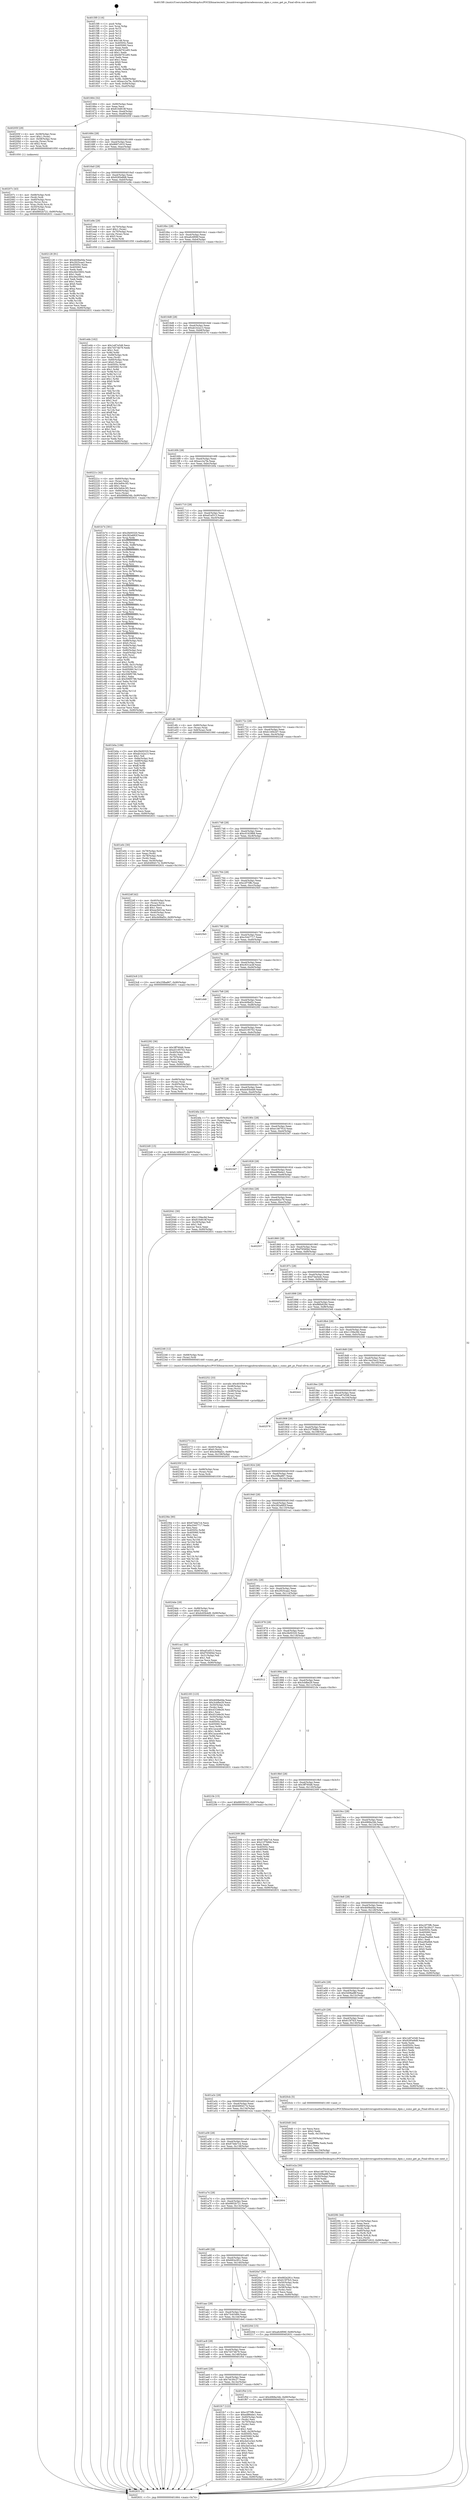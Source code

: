 digraph "0x4015f0" {
  label = "0x4015f0 (/mnt/c/Users/mathe/Desktop/tcc/POCII/binaries/extr_linuxdriversgpudrmradeonsumo_dpm.c_sumo_get_ps_Final-ollvm.out::main(0))"
  labelloc = "t"
  node[shape=record]

  Entry [label="",width=0.3,height=0.3,shape=circle,fillcolor=black,style=filled]
  "0x401664" [label="{
     0x401664 [32]\l
     | [instrs]\l
     &nbsp;&nbsp;0x401664 \<+6\>: mov -0x90(%rbp),%eax\l
     &nbsp;&nbsp;0x40166a \<+2\>: mov %eax,%ecx\l
     &nbsp;&nbsp;0x40166c \<+6\>: sub $0x810d818f,%ecx\l
     &nbsp;&nbsp;0x401672 \<+6\>: mov %eax,-0xa4(%rbp)\l
     &nbsp;&nbsp;0x401678 \<+6\>: mov %ecx,-0xa8(%rbp)\l
     &nbsp;&nbsp;0x40167e \<+6\>: je 000000000040205f \<main+0xa6f\>\l
  }"]
  "0x40205f" [label="{
     0x40205f [29]\l
     | [instrs]\l
     &nbsp;&nbsp;0x40205f \<+4\>: mov -0x58(%rbp),%rax\l
     &nbsp;&nbsp;0x402063 \<+6\>: movl $0x1,(%rax)\l
     &nbsp;&nbsp;0x402069 \<+4\>: mov -0x58(%rbp),%rax\l
     &nbsp;&nbsp;0x40206d \<+3\>: movslq (%rax),%rax\l
     &nbsp;&nbsp;0x402070 \<+4\>: shl $0x2,%rax\l
     &nbsp;&nbsp;0x402074 \<+3\>: mov %rax,%rdi\l
     &nbsp;&nbsp;0x402077 \<+5\>: call 0000000000401050 \<malloc@plt\>\l
     | [calls]\l
     &nbsp;&nbsp;0x401050 \{1\} (unknown)\l
  }"]
  "0x401684" [label="{
     0x401684 [28]\l
     | [instrs]\l
     &nbsp;&nbsp;0x401684 \<+5\>: jmp 0000000000401689 \<main+0x99\>\l
     &nbsp;&nbsp;0x401689 \<+6\>: mov -0xa4(%rbp),%eax\l
     &nbsp;&nbsp;0x40168f \<+5\>: sub $0x8667c910,%eax\l
     &nbsp;&nbsp;0x401694 \<+6\>: mov %eax,-0xac(%rbp)\l
     &nbsp;&nbsp;0x40169a \<+6\>: je 0000000000402128 \<main+0xb38\>\l
  }"]
  Exit [label="",width=0.3,height=0.3,shape=circle,fillcolor=black,style=filled,peripheries=2]
  "0x402128" [label="{
     0x402128 [91]\l
     | [instrs]\l
     &nbsp;&nbsp;0x402128 \<+5\>: mov $0x4b08a0da,%eax\l
     &nbsp;&nbsp;0x40212d \<+5\>: mov $0x2925caa2,%ecx\l
     &nbsp;&nbsp;0x402132 \<+7\>: mov 0x40505c,%edx\l
     &nbsp;&nbsp;0x402139 \<+7\>: mov 0x405060,%esi\l
     &nbsp;&nbsp;0x402140 \<+2\>: mov %edx,%edi\l
     &nbsp;&nbsp;0x402142 \<+6\>: add $0xc6e25602,%edi\l
     &nbsp;&nbsp;0x402148 \<+3\>: sub $0x1,%edi\l
     &nbsp;&nbsp;0x40214b \<+6\>: sub $0xc6e25602,%edi\l
     &nbsp;&nbsp;0x402151 \<+3\>: imul %edi,%edx\l
     &nbsp;&nbsp;0x402154 \<+3\>: and $0x1,%edx\l
     &nbsp;&nbsp;0x402157 \<+3\>: cmp $0x0,%edx\l
     &nbsp;&nbsp;0x40215a \<+4\>: sete %r8b\l
     &nbsp;&nbsp;0x40215e \<+3\>: cmp $0xa,%esi\l
     &nbsp;&nbsp;0x402161 \<+4\>: setl %r9b\l
     &nbsp;&nbsp;0x402165 \<+3\>: mov %r8b,%r10b\l
     &nbsp;&nbsp;0x402168 \<+3\>: and %r9b,%r10b\l
     &nbsp;&nbsp;0x40216b \<+3\>: xor %r9b,%r8b\l
     &nbsp;&nbsp;0x40216e \<+3\>: or %r8b,%r10b\l
     &nbsp;&nbsp;0x402171 \<+4\>: test $0x1,%r10b\l
     &nbsp;&nbsp;0x402175 \<+3\>: cmovne %ecx,%eax\l
     &nbsp;&nbsp;0x402178 \<+6\>: mov %eax,-0x90(%rbp)\l
     &nbsp;&nbsp;0x40217e \<+5\>: jmp 0000000000402631 \<main+0x1041\>\l
  }"]
  "0x4016a0" [label="{
     0x4016a0 [28]\l
     | [instrs]\l
     &nbsp;&nbsp;0x4016a0 \<+5\>: jmp 00000000004016a5 \<main+0xb5\>\l
     &nbsp;&nbsp;0x4016a5 \<+6\>: mov -0xa4(%rbp),%eax\l
     &nbsp;&nbsp;0x4016ab \<+5\>: sub $0x9285e8d8,%eax\l
     &nbsp;&nbsp;0x4016b0 \<+6\>: mov %eax,-0xb0(%rbp)\l
     &nbsp;&nbsp;0x4016b6 \<+6\>: je 0000000000401e9e \<main+0x8ae\>\l
  }"]
  "0x40236e" [label="{
     0x40236e [90]\l
     | [instrs]\l
     &nbsp;&nbsp;0x40236e \<+5\>: mov $0x67dde7c4,%ecx\l
     &nbsp;&nbsp;0x402373 \<+5\>: mov $0xc5447717,%edx\l
     &nbsp;&nbsp;0x402378 \<+2\>: xor %esi,%esi\l
     &nbsp;&nbsp;0x40237a \<+8\>: mov 0x40505c,%r8d\l
     &nbsp;&nbsp;0x402382 \<+8\>: mov 0x405060,%r9d\l
     &nbsp;&nbsp;0x40238a \<+3\>: sub $0x1,%esi\l
     &nbsp;&nbsp;0x40238d \<+3\>: mov %r8d,%r10d\l
     &nbsp;&nbsp;0x402390 \<+3\>: add %esi,%r10d\l
     &nbsp;&nbsp;0x402393 \<+4\>: imul %r10d,%r8d\l
     &nbsp;&nbsp;0x402397 \<+4\>: and $0x1,%r8d\l
     &nbsp;&nbsp;0x40239b \<+4\>: cmp $0x0,%r8d\l
     &nbsp;&nbsp;0x40239f \<+4\>: sete %r11b\l
     &nbsp;&nbsp;0x4023a3 \<+4\>: cmp $0xa,%r9d\l
     &nbsp;&nbsp;0x4023a7 \<+3\>: setl %bl\l
     &nbsp;&nbsp;0x4023aa \<+3\>: mov %r11b,%r14b\l
     &nbsp;&nbsp;0x4023ad \<+3\>: and %bl,%r14b\l
     &nbsp;&nbsp;0x4023b0 \<+3\>: xor %bl,%r11b\l
     &nbsp;&nbsp;0x4023b3 \<+3\>: or %r11b,%r14b\l
     &nbsp;&nbsp;0x4023b6 \<+4\>: test $0x1,%r14b\l
     &nbsp;&nbsp;0x4023ba \<+3\>: cmovne %edx,%ecx\l
     &nbsp;&nbsp;0x4023bd \<+6\>: mov %ecx,-0x90(%rbp)\l
     &nbsp;&nbsp;0x4023c3 \<+5\>: jmp 0000000000402631 \<main+0x1041\>\l
  }"]
  "0x401e9e" [label="{
     0x401e9e [29]\l
     | [instrs]\l
     &nbsp;&nbsp;0x401e9e \<+4\>: mov -0x70(%rbp),%rax\l
     &nbsp;&nbsp;0x401ea2 \<+6\>: movl $0x1,(%rax)\l
     &nbsp;&nbsp;0x401ea8 \<+4\>: mov -0x70(%rbp),%rax\l
     &nbsp;&nbsp;0x401eac \<+3\>: movslq (%rax),%rax\l
     &nbsp;&nbsp;0x401eaf \<+4\>: shl $0x3,%rax\l
     &nbsp;&nbsp;0x401eb3 \<+3\>: mov %rax,%rdi\l
     &nbsp;&nbsp;0x401eb6 \<+5\>: call 0000000000401050 \<malloc@plt\>\l
     | [calls]\l
     &nbsp;&nbsp;0x401050 \{1\} (unknown)\l
  }"]
  "0x4016bc" [label="{
     0x4016bc [28]\l
     | [instrs]\l
     &nbsp;&nbsp;0x4016bc \<+5\>: jmp 00000000004016c1 \<main+0xd1\>\l
     &nbsp;&nbsp;0x4016c1 \<+6\>: mov -0xa4(%rbp),%eax\l
     &nbsp;&nbsp;0x4016c7 \<+5\>: sub $0xa6c6f06f,%eax\l
     &nbsp;&nbsp;0x4016cc \<+6\>: mov %eax,-0xb4(%rbp)\l
     &nbsp;&nbsp;0x4016d2 \<+6\>: je 000000000040221c \<main+0xc2c\>\l
  }"]
  "0x4022d0" [label="{
     0x4022d0 [15]\l
     | [instrs]\l
     &nbsp;&nbsp;0x4022d0 \<+10\>: movl $0xb140b2d7,-0x90(%rbp)\l
     &nbsp;&nbsp;0x4022da \<+5\>: jmp 0000000000402631 \<main+0x1041\>\l
  }"]
  "0x40221c" [label="{
     0x40221c [42]\l
     | [instrs]\l
     &nbsp;&nbsp;0x40221c \<+4\>: mov -0x60(%rbp),%rax\l
     &nbsp;&nbsp;0x402220 \<+2\>: mov (%rax),%ecx\l
     &nbsp;&nbsp;0x402222 \<+6\>: sub $0x3e64c3f2,%ecx\l
     &nbsp;&nbsp;0x402228 \<+3\>: add $0x1,%ecx\l
     &nbsp;&nbsp;0x40222b \<+6\>: add $0x3e64c3f2,%ecx\l
     &nbsp;&nbsp;0x402231 \<+4\>: mov -0x60(%rbp),%rax\l
     &nbsp;&nbsp;0x402235 \<+2\>: mov %ecx,(%rax)\l
     &nbsp;&nbsp;0x402237 \<+10\>: movl $0x4968a34b,-0x90(%rbp)\l
     &nbsp;&nbsp;0x402241 \<+5\>: jmp 0000000000402631 \<main+0x1041\>\l
  }"]
  "0x4016d8" [label="{
     0x4016d8 [28]\l
     | [instrs]\l
     &nbsp;&nbsp;0x4016d8 \<+5\>: jmp 00000000004016dd \<main+0xed\>\l
     &nbsp;&nbsp;0x4016dd \<+6\>: mov -0xa4(%rbp),%eax\l
     &nbsp;&nbsp;0x4016e3 \<+5\>: sub $0xab1b2a13,%eax\l
     &nbsp;&nbsp;0x4016e8 \<+6\>: mov %eax,-0xb8(%rbp)\l
     &nbsp;&nbsp;0x4016ee \<+6\>: je 0000000000401b74 \<main+0x584\>\l
  }"]
  "0x402273" [label="{
     0x402273 [31]\l
     | [instrs]\l
     &nbsp;&nbsp;0x402273 \<+4\>: mov -0x40(%rbp),%rcx\l
     &nbsp;&nbsp;0x402277 \<+6\>: movl $0x0,(%rcx)\l
     &nbsp;&nbsp;0x40227d \<+10\>: movl $0xcb08af2c,-0x90(%rbp)\l
     &nbsp;&nbsp;0x402287 \<+6\>: mov %eax,-0x158(%rbp)\l
     &nbsp;&nbsp;0x40228d \<+5\>: jmp 0000000000402631 \<main+0x1041\>\l
  }"]
  "0x401b74" [label="{
     0x401b74 [301]\l
     | [instrs]\l
     &nbsp;&nbsp;0x401b74 \<+5\>: mov $0x2fe00320,%eax\l
     &nbsp;&nbsp;0x401b79 \<+5\>: mov $0x282a682f,%ecx\l
     &nbsp;&nbsp;0x401b7e \<+3\>: mov %rsp,%rdx\l
     &nbsp;&nbsp;0x401b81 \<+4\>: add $0xfffffffffffffff0,%rdx\l
     &nbsp;&nbsp;0x401b85 \<+3\>: mov %rdx,%rsp\l
     &nbsp;&nbsp;0x401b88 \<+7\>: mov %rdx,-0x88(%rbp)\l
     &nbsp;&nbsp;0x401b8f \<+3\>: mov %rsp,%rdx\l
     &nbsp;&nbsp;0x401b92 \<+4\>: add $0xfffffffffffffff0,%rdx\l
     &nbsp;&nbsp;0x401b96 \<+3\>: mov %rdx,%rsp\l
     &nbsp;&nbsp;0x401b99 \<+3\>: mov %rsp,%rsi\l
     &nbsp;&nbsp;0x401b9c \<+4\>: add $0xfffffffffffffff0,%rsi\l
     &nbsp;&nbsp;0x401ba0 \<+3\>: mov %rsi,%rsp\l
     &nbsp;&nbsp;0x401ba3 \<+4\>: mov %rsi,-0x80(%rbp)\l
     &nbsp;&nbsp;0x401ba7 \<+3\>: mov %rsp,%rsi\l
     &nbsp;&nbsp;0x401baa \<+4\>: add $0xfffffffffffffff0,%rsi\l
     &nbsp;&nbsp;0x401bae \<+3\>: mov %rsi,%rsp\l
     &nbsp;&nbsp;0x401bb1 \<+4\>: mov %rsi,-0x78(%rbp)\l
     &nbsp;&nbsp;0x401bb5 \<+3\>: mov %rsp,%rsi\l
     &nbsp;&nbsp;0x401bb8 \<+4\>: add $0xfffffffffffffff0,%rsi\l
     &nbsp;&nbsp;0x401bbc \<+3\>: mov %rsi,%rsp\l
     &nbsp;&nbsp;0x401bbf \<+4\>: mov %rsi,-0x70(%rbp)\l
     &nbsp;&nbsp;0x401bc3 \<+3\>: mov %rsp,%rsi\l
     &nbsp;&nbsp;0x401bc6 \<+4\>: add $0xfffffffffffffff0,%rsi\l
     &nbsp;&nbsp;0x401bca \<+3\>: mov %rsi,%rsp\l
     &nbsp;&nbsp;0x401bcd \<+4\>: mov %rsi,-0x68(%rbp)\l
     &nbsp;&nbsp;0x401bd1 \<+3\>: mov %rsp,%rsi\l
     &nbsp;&nbsp;0x401bd4 \<+4\>: add $0xfffffffffffffff0,%rsi\l
     &nbsp;&nbsp;0x401bd8 \<+3\>: mov %rsi,%rsp\l
     &nbsp;&nbsp;0x401bdb \<+4\>: mov %rsi,-0x60(%rbp)\l
     &nbsp;&nbsp;0x401bdf \<+3\>: mov %rsp,%rsi\l
     &nbsp;&nbsp;0x401be2 \<+4\>: add $0xfffffffffffffff0,%rsi\l
     &nbsp;&nbsp;0x401be6 \<+3\>: mov %rsi,%rsp\l
     &nbsp;&nbsp;0x401be9 \<+4\>: mov %rsi,-0x58(%rbp)\l
     &nbsp;&nbsp;0x401bed \<+3\>: mov %rsp,%rsi\l
     &nbsp;&nbsp;0x401bf0 \<+4\>: add $0xfffffffffffffff0,%rsi\l
     &nbsp;&nbsp;0x401bf4 \<+3\>: mov %rsi,%rsp\l
     &nbsp;&nbsp;0x401bf7 \<+4\>: mov %rsi,-0x50(%rbp)\l
     &nbsp;&nbsp;0x401bfb \<+3\>: mov %rsp,%rsi\l
     &nbsp;&nbsp;0x401bfe \<+4\>: add $0xfffffffffffffff0,%rsi\l
     &nbsp;&nbsp;0x401c02 \<+3\>: mov %rsi,%rsp\l
     &nbsp;&nbsp;0x401c05 \<+4\>: mov %rsi,-0x48(%rbp)\l
     &nbsp;&nbsp;0x401c09 \<+3\>: mov %rsp,%rsi\l
     &nbsp;&nbsp;0x401c0c \<+4\>: add $0xfffffffffffffff0,%rsi\l
     &nbsp;&nbsp;0x401c10 \<+3\>: mov %rsi,%rsp\l
     &nbsp;&nbsp;0x401c13 \<+4\>: mov %rsi,-0x40(%rbp)\l
     &nbsp;&nbsp;0x401c17 \<+7\>: mov -0x88(%rbp),%rsi\l
     &nbsp;&nbsp;0x401c1e \<+6\>: movl $0x0,(%rsi)\l
     &nbsp;&nbsp;0x401c24 \<+6\>: mov -0x94(%rbp),%edi\l
     &nbsp;&nbsp;0x401c2a \<+2\>: mov %edi,(%rdx)\l
     &nbsp;&nbsp;0x401c2c \<+4\>: mov -0x80(%rbp),%rsi\l
     &nbsp;&nbsp;0x401c30 \<+7\>: mov -0xa0(%rbp),%r8\l
     &nbsp;&nbsp;0x401c37 \<+3\>: mov %r8,(%rsi)\l
     &nbsp;&nbsp;0x401c3a \<+3\>: cmpl $0x2,(%rdx)\l
     &nbsp;&nbsp;0x401c3d \<+4\>: setne %r9b\l
     &nbsp;&nbsp;0x401c41 \<+4\>: and $0x1,%r9b\l
     &nbsp;&nbsp;0x401c45 \<+4\>: mov %r9b,-0x31(%rbp)\l
     &nbsp;&nbsp;0x401c49 \<+8\>: mov 0x40505c,%r10d\l
     &nbsp;&nbsp;0x401c51 \<+8\>: mov 0x405060,%r11d\l
     &nbsp;&nbsp;0x401c59 \<+3\>: mov %r10d,%ebx\l
     &nbsp;&nbsp;0x401c5c \<+6\>: add $0x506f5786,%ebx\l
     &nbsp;&nbsp;0x401c62 \<+3\>: sub $0x1,%ebx\l
     &nbsp;&nbsp;0x401c65 \<+6\>: sub $0x506f5786,%ebx\l
     &nbsp;&nbsp;0x401c6b \<+4\>: imul %ebx,%r10d\l
     &nbsp;&nbsp;0x401c6f \<+4\>: and $0x1,%r10d\l
     &nbsp;&nbsp;0x401c73 \<+4\>: cmp $0x0,%r10d\l
     &nbsp;&nbsp;0x401c77 \<+4\>: sete %r9b\l
     &nbsp;&nbsp;0x401c7b \<+4\>: cmp $0xa,%r11d\l
     &nbsp;&nbsp;0x401c7f \<+4\>: setl %r14b\l
     &nbsp;&nbsp;0x401c83 \<+3\>: mov %r9b,%r15b\l
     &nbsp;&nbsp;0x401c86 \<+3\>: and %r14b,%r15b\l
     &nbsp;&nbsp;0x401c89 \<+3\>: xor %r14b,%r9b\l
     &nbsp;&nbsp;0x401c8c \<+3\>: or %r9b,%r15b\l
     &nbsp;&nbsp;0x401c8f \<+4\>: test $0x1,%r15b\l
     &nbsp;&nbsp;0x401c93 \<+3\>: cmovne %ecx,%eax\l
     &nbsp;&nbsp;0x401c96 \<+6\>: mov %eax,-0x90(%rbp)\l
     &nbsp;&nbsp;0x401c9c \<+5\>: jmp 0000000000402631 \<main+0x1041\>\l
  }"]
  "0x4016f4" [label="{
     0x4016f4 [28]\l
     | [instrs]\l
     &nbsp;&nbsp;0x4016f4 \<+5\>: jmp 00000000004016f9 \<main+0x109\>\l
     &nbsp;&nbsp;0x4016f9 \<+6\>: mov -0xa4(%rbp),%eax\l
     &nbsp;&nbsp;0x4016ff \<+5\>: sub $0xacc2a7fa,%eax\l
     &nbsp;&nbsp;0x401704 \<+6\>: mov %eax,-0xbc(%rbp)\l
     &nbsp;&nbsp;0x40170a \<+6\>: je 0000000000401b0a \<main+0x51a\>\l
  }"]
  "0x402252" [label="{
     0x402252 [33]\l
     | [instrs]\l
     &nbsp;&nbsp;0x402252 \<+10\>: movabs $0x4030b6,%rdi\l
     &nbsp;&nbsp;0x40225c \<+4\>: mov -0x48(%rbp),%rcx\l
     &nbsp;&nbsp;0x402260 \<+3\>: mov %rax,(%rcx)\l
     &nbsp;&nbsp;0x402263 \<+4\>: mov -0x48(%rbp),%rax\l
     &nbsp;&nbsp;0x402267 \<+3\>: mov (%rax),%rax\l
     &nbsp;&nbsp;0x40226a \<+2\>: mov (%rax),%esi\l
     &nbsp;&nbsp;0x40226c \<+2\>: mov $0x0,%al\l
     &nbsp;&nbsp;0x40226e \<+5\>: call 0000000000401040 \<printf@plt\>\l
     | [calls]\l
     &nbsp;&nbsp;0x401040 \{1\} (unknown)\l
  }"]
  "0x401b0a" [label="{
     0x401b0a [106]\l
     | [instrs]\l
     &nbsp;&nbsp;0x401b0a \<+5\>: mov $0x2fe00320,%eax\l
     &nbsp;&nbsp;0x401b0f \<+5\>: mov $0xab1b2a13,%ecx\l
     &nbsp;&nbsp;0x401b14 \<+2\>: mov $0x1,%dl\l
     &nbsp;&nbsp;0x401b16 \<+7\>: mov -0x8a(%rbp),%sil\l
     &nbsp;&nbsp;0x401b1d \<+7\>: mov -0x89(%rbp),%dil\l
     &nbsp;&nbsp;0x401b24 \<+3\>: mov %sil,%r8b\l
     &nbsp;&nbsp;0x401b27 \<+4\>: xor $0xff,%r8b\l
     &nbsp;&nbsp;0x401b2b \<+3\>: mov %dil,%r9b\l
     &nbsp;&nbsp;0x401b2e \<+4\>: xor $0xff,%r9b\l
     &nbsp;&nbsp;0x401b32 \<+3\>: xor $0x1,%dl\l
     &nbsp;&nbsp;0x401b35 \<+3\>: mov %r8b,%r10b\l
     &nbsp;&nbsp;0x401b38 \<+4\>: and $0xff,%r10b\l
     &nbsp;&nbsp;0x401b3c \<+3\>: and %dl,%sil\l
     &nbsp;&nbsp;0x401b3f \<+3\>: mov %r9b,%r11b\l
     &nbsp;&nbsp;0x401b42 \<+4\>: and $0xff,%r11b\l
     &nbsp;&nbsp;0x401b46 \<+3\>: and %dl,%dil\l
     &nbsp;&nbsp;0x401b49 \<+3\>: or %sil,%r10b\l
     &nbsp;&nbsp;0x401b4c \<+3\>: or %dil,%r11b\l
     &nbsp;&nbsp;0x401b4f \<+3\>: xor %r11b,%r10b\l
     &nbsp;&nbsp;0x401b52 \<+3\>: or %r9b,%r8b\l
     &nbsp;&nbsp;0x401b55 \<+4\>: xor $0xff,%r8b\l
     &nbsp;&nbsp;0x401b59 \<+3\>: or $0x1,%dl\l
     &nbsp;&nbsp;0x401b5c \<+3\>: and %dl,%r8b\l
     &nbsp;&nbsp;0x401b5f \<+3\>: or %r8b,%r10b\l
     &nbsp;&nbsp;0x401b62 \<+4\>: test $0x1,%r10b\l
     &nbsp;&nbsp;0x401b66 \<+3\>: cmovne %ecx,%eax\l
     &nbsp;&nbsp;0x401b69 \<+6\>: mov %eax,-0x90(%rbp)\l
     &nbsp;&nbsp;0x401b6f \<+5\>: jmp 0000000000402631 \<main+0x1041\>\l
  }"]
  "0x401710" [label="{
     0x401710 [28]\l
     | [instrs]\l
     &nbsp;&nbsp;0x401710 \<+5\>: jmp 0000000000401715 \<main+0x125\>\l
     &nbsp;&nbsp;0x401715 \<+6\>: mov -0xa4(%rbp),%eax\l
     &nbsp;&nbsp;0x40171b \<+5\>: sub $0xaf1ef313,%eax\l
     &nbsp;&nbsp;0x401720 \<+6\>: mov %eax,-0xc0(%rbp)\l
     &nbsp;&nbsp;0x401726 \<+6\>: je 0000000000401dfc \<main+0x80c\>\l
  }"]
  "0x402631" [label="{
     0x402631 [5]\l
     | [instrs]\l
     &nbsp;&nbsp;0x402631 \<+5\>: jmp 0000000000401664 \<main+0x74\>\l
  }"]
  "0x4015f0" [label="{
     0x4015f0 [116]\l
     | [instrs]\l
     &nbsp;&nbsp;0x4015f0 \<+1\>: push %rbp\l
     &nbsp;&nbsp;0x4015f1 \<+3\>: mov %rsp,%rbp\l
     &nbsp;&nbsp;0x4015f4 \<+2\>: push %r15\l
     &nbsp;&nbsp;0x4015f6 \<+2\>: push %r14\l
     &nbsp;&nbsp;0x4015f8 \<+2\>: push %r13\l
     &nbsp;&nbsp;0x4015fa \<+2\>: push %r12\l
     &nbsp;&nbsp;0x4015fc \<+1\>: push %rbx\l
     &nbsp;&nbsp;0x4015fd \<+7\>: sub $0x148,%rsp\l
     &nbsp;&nbsp;0x401604 \<+7\>: mov 0x40505c,%eax\l
     &nbsp;&nbsp;0x40160b \<+7\>: mov 0x405060,%ecx\l
     &nbsp;&nbsp;0x401612 \<+2\>: mov %eax,%edx\l
     &nbsp;&nbsp;0x401614 \<+6\>: add $0x9d761e85,%edx\l
     &nbsp;&nbsp;0x40161a \<+3\>: sub $0x1,%edx\l
     &nbsp;&nbsp;0x40161d \<+6\>: sub $0x9d761e85,%edx\l
     &nbsp;&nbsp;0x401623 \<+3\>: imul %edx,%eax\l
     &nbsp;&nbsp;0x401626 \<+3\>: and $0x1,%eax\l
     &nbsp;&nbsp;0x401629 \<+3\>: cmp $0x0,%eax\l
     &nbsp;&nbsp;0x40162c \<+4\>: sete %r8b\l
     &nbsp;&nbsp;0x401630 \<+4\>: and $0x1,%r8b\l
     &nbsp;&nbsp;0x401634 \<+7\>: mov %r8b,-0x8a(%rbp)\l
     &nbsp;&nbsp;0x40163b \<+3\>: cmp $0xa,%ecx\l
     &nbsp;&nbsp;0x40163e \<+4\>: setl %r8b\l
     &nbsp;&nbsp;0x401642 \<+4\>: and $0x1,%r8b\l
     &nbsp;&nbsp;0x401646 \<+7\>: mov %r8b,-0x89(%rbp)\l
     &nbsp;&nbsp;0x40164d \<+10\>: movl $0xacc2a7fa,-0x90(%rbp)\l
     &nbsp;&nbsp;0x401657 \<+6\>: mov %edi,-0x94(%rbp)\l
     &nbsp;&nbsp;0x40165d \<+7\>: mov %rsi,-0xa0(%rbp)\l
  }"]
  "0x4020fc" [label="{
     0x4020fc [44]\l
     | [instrs]\l
     &nbsp;&nbsp;0x4020fc \<+6\>: mov -0x154(%rbp),%ecx\l
     &nbsp;&nbsp;0x402102 \<+3\>: imul %eax,%ecx\l
     &nbsp;&nbsp;0x402105 \<+4\>: mov -0x68(%rbp),%rdi\l
     &nbsp;&nbsp;0x402109 \<+3\>: mov (%rdi),%rdi\l
     &nbsp;&nbsp;0x40210c \<+4\>: mov -0x60(%rbp),%r8\l
     &nbsp;&nbsp;0x402110 \<+3\>: movslq (%r8),%r8\l
     &nbsp;&nbsp;0x402113 \<+4\>: mov (%rdi,%r8,8),%rdi\l
     &nbsp;&nbsp;0x402117 \<+2\>: mov %ecx,(%rdi)\l
     &nbsp;&nbsp;0x402119 \<+10\>: movl $0x8667c910,-0x90(%rbp)\l
     &nbsp;&nbsp;0x402123 \<+5\>: jmp 0000000000402631 \<main+0x1041\>\l
  }"]
  "0x4020d0" [label="{
     0x4020d0 [44]\l
     | [instrs]\l
     &nbsp;&nbsp;0x4020d0 \<+2\>: xor %ecx,%ecx\l
     &nbsp;&nbsp;0x4020d2 \<+5\>: mov $0x2,%edx\l
     &nbsp;&nbsp;0x4020d7 \<+6\>: mov %edx,-0x150(%rbp)\l
     &nbsp;&nbsp;0x4020dd \<+1\>: cltd\l
     &nbsp;&nbsp;0x4020de \<+6\>: mov -0x150(%rbp),%esi\l
     &nbsp;&nbsp;0x4020e4 \<+2\>: idiv %esi\l
     &nbsp;&nbsp;0x4020e6 \<+6\>: imul $0xfffffffe,%edx,%edx\l
     &nbsp;&nbsp;0x4020ec \<+3\>: sub $0x1,%ecx\l
     &nbsp;&nbsp;0x4020ef \<+2\>: sub %ecx,%edx\l
     &nbsp;&nbsp;0x4020f1 \<+6\>: mov %edx,-0x154(%rbp)\l
     &nbsp;&nbsp;0x4020f7 \<+5\>: call 0000000000401160 \<next_i\>\l
     | [calls]\l
     &nbsp;&nbsp;0x401160 \{1\} (/mnt/c/Users/mathe/Desktop/tcc/POCII/binaries/extr_linuxdriversgpudrmradeonsumo_dpm.c_sumo_get_ps_Final-ollvm.out::next_i)\l
  }"]
  "0x401dfc" [label="{
     0x401dfc [16]\l
     | [instrs]\l
     &nbsp;&nbsp;0x401dfc \<+4\>: mov -0x80(%rbp),%rax\l
     &nbsp;&nbsp;0x401e00 \<+3\>: mov (%rax),%rax\l
     &nbsp;&nbsp;0x401e03 \<+4\>: mov 0x8(%rax),%rdi\l
     &nbsp;&nbsp;0x401e07 \<+5\>: call 0000000000401060 \<atoi@plt\>\l
     | [calls]\l
     &nbsp;&nbsp;0x401060 \{1\} (unknown)\l
  }"]
  "0x40172c" [label="{
     0x40172c [28]\l
     | [instrs]\l
     &nbsp;&nbsp;0x40172c \<+5\>: jmp 0000000000401731 \<main+0x141\>\l
     &nbsp;&nbsp;0x401731 \<+6\>: mov -0xa4(%rbp),%eax\l
     &nbsp;&nbsp;0x401737 \<+5\>: sub $0xb140b2d7,%eax\l
     &nbsp;&nbsp;0x40173c \<+6\>: mov %eax,-0xc4(%rbp)\l
     &nbsp;&nbsp;0x401742 \<+6\>: je 00000000004022df \<main+0xcef\>\l
  }"]
  "0x40207c" [label="{
     0x40207c [43]\l
     | [instrs]\l
     &nbsp;&nbsp;0x40207c \<+4\>: mov -0x68(%rbp),%rdi\l
     &nbsp;&nbsp;0x402080 \<+3\>: mov (%rdi),%rdi\l
     &nbsp;&nbsp;0x402083 \<+4\>: mov -0x60(%rbp),%rcx\l
     &nbsp;&nbsp;0x402087 \<+3\>: movslq (%rcx),%rcx\l
     &nbsp;&nbsp;0x40208a \<+4\>: mov %rax,(%rdi,%rcx,8)\l
     &nbsp;&nbsp;0x40208e \<+4\>: mov -0x50(%rbp),%rax\l
     &nbsp;&nbsp;0x402092 \<+6\>: movl $0x0,(%rax)\l
     &nbsp;&nbsp;0x402098 \<+10\>: movl $0x6802b721,-0x90(%rbp)\l
     &nbsp;&nbsp;0x4020a2 \<+5\>: jmp 0000000000402631 \<main+0x1041\>\l
  }"]
  "0x4022df" [label="{
     0x4022df [42]\l
     | [instrs]\l
     &nbsp;&nbsp;0x4022df \<+4\>: mov -0x40(%rbp),%rax\l
     &nbsp;&nbsp;0x4022e3 \<+2\>: mov (%rax),%ecx\l
     &nbsp;&nbsp;0x4022e5 \<+6\>: sub $0xea3b014a,%ecx\l
     &nbsp;&nbsp;0x4022eb \<+3\>: add $0x1,%ecx\l
     &nbsp;&nbsp;0x4022ee \<+6\>: add $0xea3b014a,%ecx\l
     &nbsp;&nbsp;0x4022f4 \<+4\>: mov -0x40(%rbp),%rax\l
     &nbsp;&nbsp;0x4022f8 \<+2\>: mov %ecx,(%rax)\l
     &nbsp;&nbsp;0x4022fa \<+10\>: movl $0xcb08af2c,-0x90(%rbp)\l
     &nbsp;&nbsp;0x402304 \<+5\>: jmp 0000000000402631 \<main+0x1041\>\l
  }"]
  "0x401748" [label="{
     0x401748 [28]\l
     | [instrs]\l
     &nbsp;&nbsp;0x401748 \<+5\>: jmp 000000000040174d \<main+0x15d\>\l
     &nbsp;&nbsp;0x40174d \<+6\>: mov -0xa4(%rbp),%eax\l
     &nbsp;&nbsp;0x401753 \<+5\>: sub $0xc0162868,%eax\l
     &nbsp;&nbsp;0x401758 \<+6\>: mov %eax,-0xc8(%rbp)\l
     &nbsp;&nbsp;0x40175e \<+6\>: je 0000000000402622 \<main+0x1032\>\l
  }"]
  "0x401b00" [label="{
     0x401b00\l
  }", style=dashed]
  "0x402622" [label="{
     0x402622\l
  }", style=dashed]
  "0x401764" [label="{
     0x401764 [28]\l
     | [instrs]\l
     &nbsp;&nbsp;0x401764 \<+5\>: jmp 0000000000401769 \<main+0x179\>\l
     &nbsp;&nbsp;0x401769 \<+6\>: mov -0xa4(%rbp),%eax\l
     &nbsp;&nbsp;0x40176f \<+5\>: sub $0xc2f75ffc,%eax\l
     &nbsp;&nbsp;0x401774 \<+6\>: mov %eax,-0xcc(%rbp)\l
     &nbsp;&nbsp;0x40177a \<+6\>: je 00000000004025b5 \<main+0xfc5\>\l
  }"]
  "0x401fc7" [label="{
     0x401fc7 [122]\l
     | [instrs]\l
     &nbsp;&nbsp;0x401fc7 \<+5\>: mov $0xc2f75ffc,%eax\l
     &nbsp;&nbsp;0x401fcc \<+5\>: mov $0xed86ebe1,%ecx\l
     &nbsp;&nbsp;0x401fd1 \<+4\>: mov -0x60(%rbp),%rdx\l
     &nbsp;&nbsp;0x401fd5 \<+2\>: mov (%rdx),%esi\l
     &nbsp;&nbsp;0x401fd7 \<+4\>: mov -0x70(%rbp),%rdx\l
     &nbsp;&nbsp;0x401fdb \<+2\>: cmp (%rdx),%esi\l
     &nbsp;&nbsp;0x401fdd \<+4\>: setl %dil\l
     &nbsp;&nbsp;0x401fe1 \<+4\>: and $0x1,%dil\l
     &nbsp;&nbsp;0x401fe5 \<+4\>: mov %dil,-0x29(%rbp)\l
     &nbsp;&nbsp;0x401fe9 \<+7\>: mov 0x40505c,%esi\l
     &nbsp;&nbsp;0x401ff0 \<+8\>: mov 0x405060,%r8d\l
     &nbsp;&nbsp;0x401ff8 \<+3\>: mov %esi,%r9d\l
     &nbsp;&nbsp;0x401ffb \<+7\>: add $0xcbd1e3e2,%r9d\l
     &nbsp;&nbsp;0x402002 \<+4\>: sub $0x1,%r9d\l
     &nbsp;&nbsp;0x402006 \<+7\>: sub $0xcbd1e3e2,%r9d\l
     &nbsp;&nbsp;0x40200d \<+4\>: imul %r9d,%esi\l
     &nbsp;&nbsp;0x402011 \<+3\>: and $0x1,%esi\l
     &nbsp;&nbsp;0x402014 \<+3\>: cmp $0x0,%esi\l
     &nbsp;&nbsp;0x402017 \<+4\>: sete %dil\l
     &nbsp;&nbsp;0x40201b \<+4\>: cmp $0xa,%r8d\l
     &nbsp;&nbsp;0x40201f \<+4\>: setl %r10b\l
     &nbsp;&nbsp;0x402023 \<+3\>: mov %dil,%r11b\l
     &nbsp;&nbsp;0x402026 \<+3\>: and %r10b,%r11b\l
     &nbsp;&nbsp;0x402029 \<+3\>: xor %r10b,%dil\l
     &nbsp;&nbsp;0x40202c \<+3\>: or %dil,%r11b\l
     &nbsp;&nbsp;0x40202f \<+4\>: test $0x1,%r11b\l
     &nbsp;&nbsp;0x402033 \<+3\>: cmovne %ecx,%eax\l
     &nbsp;&nbsp;0x402036 \<+6\>: mov %eax,-0x90(%rbp)\l
     &nbsp;&nbsp;0x40203c \<+5\>: jmp 0000000000402631 \<main+0x1041\>\l
  }"]
  "0x4025b5" [label="{
     0x4025b5\l
  }", style=dashed]
  "0x401780" [label="{
     0x401780 [28]\l
     | [instrs]\l
     &nbsp;&nbsp;0x401780 \<+5\>: jmp 0000000000401785 \<main+0x195\>\l
     &nbsp;&nbsp;0x401785 \<+6\>: mov -0xa4(%rbp),%eax\l
     &nbsp;&nbsp;0x40178b \<+5\>: sub $0xc5447717,%eax\l
     &nbsp;&nbsp;0x401790 \<+6\>: mov %eax,-0xd0(%rbp)\l
     &nbsp;&nbsp;0x401796 \<+6\>: je 00000000004023c8 \<main+0xdd8\>\l
  }"]
  "0x401ae4" [label="{
     0x401ae4 [28]\l
     | [instrs]\l
     &nbsp;&nbsp;0x401ae4 \<+5\>: jmp 0000000000401ae9 \<main+0x4f9\>\l
     &nbsp;&nbsp;0x401ae9 \<+6\>: mov -0xa4(%rbp),%eax\l
     &nbsp;&nbsp;0x401aef \<+5\>: sub $0x7dc30c27,%eax\l
     &nbsp;&nbsp;0x401af4 \<+6\>: mov %eax,-0x14c(%rbp)\l
     &nbsp;&nbsp;0x401afa \<+6\>: je 0000000000401fc7 \<main+0x9d7\>\l
  }"]
  "0x4023c8" [label="{
     0x4023c8 [15]\l
     | [instrs]\l
     &nbsp;&nbsp;0x4023c8 \<+10\>: movl $0x25fba867,-0x90(%rbp)\l
     &nbsp;&nbsp;0x4023d2 \<+5\>: jmp 0000000000402631 \<main+0x1041\>\l
  }"]
  "0x40179c" [label="{
     0x40179c [28]\l
     | [instrs]\l
     &nbsp;&nbsp;0x40179c \<+5\>: jmp 00000000004017a1 \<main+0x1b1\>\l
     &nbsp;&nbsp;0x4017a1 \<+6\>: mov -0xa4(%rbp),%eax\l
     &nbsp;&nbsp;0x4017a7 \<+5\>: sub $0xc631acdf,%eax\l
     &nbsp;&nbsp;0x4017ac \<+6\>: mov %eax,-0xd4(%rbp)\l
     &nbsp;&nbsp;0x4017b2 \<+6\>: je 0000000000401d48 \<main+0x758\>\l
  }"]
  "0x401f5d" [label="{
     0x401f5d [15]\l
     | [instrs]\l
     &nbsp;&nbsp;0x401f5d \<+10\>: movl $0x4968a34b,-0x90(%rbp)\l
     &nbsp;&nbsp;0x401f67 \<+5\>: jmp 0000000000402631 \<main+0x1041\>\l
  }"]
  "0x401d48" [label="{
     0x401d48\l
  }", style=dashed]
  "0x4017b8" [label="{
     0x4017b8 [28]\l
     | [instrs]\l
     &nbsp;&nbsp;0x4017b8 \<+5\>: jmp 00000000004017bd \<main+0x1cd\>\l
     &nbsp;&nbsp;0x4017bd \<+6\>: mov -0xa4(%rbp),%eax\l
     &nbsp;&nbsp;0x4017c3 \<+5\>: sub $0xcb08af2c,%eax\l
     &nbsp;&nbsp;0x4017c8 \<+6\>: mov %eax,-0xd8(%rbp)\l
     &nbsp;&nbsp;0x4017ce \<+6\>: je 0000000000402292 \<main+0xca2\>\l
  }"]
  "0x401ac8" [label="{
     0x401ac8 [28]\l
     | [instrs]\l
     &nbsp;&nbsp;0x401ac8 \<+5\>: jmp 0000000000401acd \<main+0x4dd\>\l
     &nbsp;&nbsp;0x401acd \<+6\>: mov -0xa4(%rbp),%eax\l
     &nbsp;&nbsp;0x401ad3 \<+5\>: sub $0x7d374b79,%eax\l
     &nbsp;&nbsp;0x401ad8 \<+6\>: mov %eax,-0x148(%rbp)\l
     &nbsp;&nbsp;0x401ade \<+6\>: je 0000000000401f5d \<main+0x96d\>\l
  }"]
  "0x402292" [label="{
     0x402292 [36]\l
     | [instrs]\l
     &nbsp;&nbsp;0x402292 \<+5\>: mov $0x3ff760d6,%eax\l
     &nbsp;&nbsp;0x402297 \<+5\>: mov $0xd3195702,%ecx\l
     &nbsp;&nbsp;0x40229c \<+4\>: mov -0x40(%rbp),%rdx\l
     &nbsp;&nbsp;0x4022a0 \<+2\>: mov (%rdx),%esi\l
     &nbsp;&nbsp;0x4022a2 \<+4\>: mov -0x70(%rbp),%rdx\l
     &nbsp;&nbsp;0x4022a6 \<+2\>: cmp (%rdx),%esi\l
     &nbsp;&nbsp;0x4022a8 \<+3\>: cmovl %ecx,%eax\l
     &nbsp;&nbsp;0x4022ab \<+6\>: mov %eax,-0x90(%rbp)\l
     &nbsp;&nbsp;0x4022b1 \<+5\>: jmp 0000000000402631 \<main+0x1041\>\l
  }"]
  "0x4017d4" [label="{
     0x4017d4 [28]\l
     | [instrs]\l
     &nbsp;&nbsp;0x4017d4 \<+5\>: jmp 00000000004017d9 \<main+0x1e9\>\l
     &nbsp;&nbsp;0x4017d9 \<+6\>: mov -0xa4(%rbp),%eax\l
     &nbsp;&nbsp;0x4017df \<+5\>: sub $0xd3195702,%eax\l
     &nbsp;&nbsp;0x4017e4 \<+6\>: mov %eax,-0xdc(%rbp)\l
     &nbsp;&nbsp;0x4017ea \<+6\>: je 00000000004022b6 \<main+0xcc6\>\l
  }"]
  "0x401ded" [label="{
     0x401ded\l
  }", style=dashed]
  "0x4022b6" [label="{
     0x4022b6 [26]\l
     | [instrs]\l
     &nbsp;&nbsp;0x4022b6 \<+4\>: mov -0x68(%rbp),%rax\l
     &nbsp;&nbsp;0x4022ba \<+3\>: mov (%rax),%rax\l
     &nbsp;&nbsp;0x4022bd \<+4\>: mov -0x40(%rbp),%rcx\l
     &nbsp;&nbsp;0x4022c1 \<+3\>: movslq (%rcx),%rcx\l
     &nbsp;&nbsp;0x4022c4 \<+4\>: mov (%rax,%rcx,8),%rax\l
     &nbsp;&nbsp;0x4022c8 \<+3\>: mov %rax,%rdi\l
     &nbsp;&nbsp;0x4022cb \<+5\>: call 0000000000401030 \<free@plt\>\l
     | [calls]\l
     &nbsp;&nbsp;0x401030 \{1\} (unknown)\l
  }"]
  "0x4017f0" [label="{
     0x4017f0 [28]\l
     | [instrs]\l
     &nbsp;&nbsp;0x4017f0 \<+5\>: jmp 00000000004017f5 \<main+0x205\>\l
     &nbsp;&nbsp;0x4017f5 \<+6\>: mov -0xa4(%rbp),%eax\l
     &nbsp;&nbsp;0x4017fb \<+5\>: sub $0xdc65b4d9,%eax\l
     &nbsp;&nbsp;0x401800 \<+6\>: mov %eax,-0xe0(%rbp)\l
     &nbsp;&nbsp;0x401806 \<+6\>: je 00000000004024fa \<main+0xf0a\>\l
  }"]
  "0x401aac" [label="{
     0x401aac [28]\l
     | [instrs]\l
     &nbsp;&nbsp;0x401aac \<+5\>: jmp 0000000000401ab1 \<main+0x4c1\>\l
     &nbsp;&nbsp;0x401ab1 \<+6\>: mov -0xa4(%rbp),%eax\l
     &nbsp;&nbsp;0x401ab7 \<+5\>: sub $0x73c63484,%eax\l
     &nbsp;&nbsp;0x401abc \<+6\>: mov %eax,-0x144(%rbp)\l
     &nbsp;&nbsp;0x401ac2 \<+6\>: je 0000000000401ded \<main+0x7fd\>\l
  }"]
  "0x4024fa" [label="{
     0x4024fa [24]\l
     | [instrs]\l
     &nbsp;&nbsp;0x4024fa \<+7\>: mov -0x88(%rbp),%rax\l
     &nbsp;&nbsp;0x402501 \<+2\>: mov (%rax),%eax\l
     &nbsp;&nbsp;0x402503 \<+4\>: lea -0x28(%rbp),%rsp\l
     &nbsp;&nbsp;0x402507 \<+1\>: pop %rbx\l
     &nbsp;&nbsp;0x402508 \<+2\>: pop %r12\l
     &nbsp;&nbsp;0x40250a \<+2\>: pop %r13\l
     &nbsp;&nbsp;0x40250c \<+2\>: pop %r14\l
     &nbsp;&nbsp;0x40250e \<+2\>: pop %r15\l
     &nbsp;&nbsp;0x402510 \<+1\>: pop %rbp\l
     &nbsp;&nbsp;0x402511 \<+1\>: ret\l
  }"]
  "0x40180c" [label="{
     0x40180c [28]\l
     | [instrs]\l
     &nbsp;&nbsp;0x40180c \<+5\>: jmp 0000000000401811 \<main+0x221\>\l
     &nbsp;&nbsp;0x401811 \<+6\>: mov -0xa4(%rbp),%eax\l
     &nbsp;&nbsp;0x401817 \<+5\>: sub $0xe146791d,%eax\l
     &nbsp;&nbsp;0x40181c \<+6\>: mov %eax,-0xe4(%rbp)\l
     &nbsp;&nbsp;0x401822 \<+6\>: je 00000000004023d7 \<main+0xde7\>\l
  }"]
  "0x40220d" [label="{
     0x40220d [15]\l
     | [instrs]\l
     &nbsp;&nbsp;0x40220d \<+10\>: movl $0xa6c6f06f,-0x90(%rbp)\l
     &nbsp;&nbsp;0x402217 \<+5\>: jmp 0000000000402631 \<main+0x1041\>\l
  }"]
  "0x4023d7" [label="{
     0x4023d7\l
  }", style=dashed]
  "0x401828" [label="{
     0x401828 [28]\l
     | [instrs]\l
     &nbsp;&nbsp;0x401828 \<+5\>: jmp 000000000040182d \<main+0x23d\>\l
     &nbsp;&nbsp;0x40182d \<+6\>: mov -0xa4(%rbp),%eax\l
     &nbsp;&nbsp;0x401833 \<+5\>: sub $0xed86ebe1,%eax\l
     &nbsp;&nbsp;0x401838 \<+6\>: mov %eax,-0xe8(%rbp)\l
     &nbsp;&nbsp;0x40183e \<+6\>: je 0000000000402041 \<main+0xa51\>\l
  }"]
  "0x401a90" [label="{
     0x401a90 [28]\l
     | [instrs]\l
     &nbsp;&nbsp;0x401a90 \<+5\>: jmp 0000000000401a95 \<main+0x4a5\>\l
     &nbsp;&nbsp;0x401a95 \<+6\>: mov -0xa4(%rbp),%eax\l
     &nbsp;&nbsp;0x401a9b \<+5\>: sub $0x682e281c,%eax\l
     &nbsp;&nbsp;0x401aa0 \<+6\>: mov %eax,-0x140(%rbp)\l
     &nbsp;&nbsp;0x401aa6 \<+6\>: je 000000000040220d \<main+0xc1d\>\l
  }"]
  "0x402041" [label="{
     0x402041 [30]\l
     | [instrs]\l
     &nbsp;&nbsp;0x402041 \<+5\>: mov $0x1159ec9d,%eax\l
     &nbsp;&nbsp;0x402046 \<+5\>: mov $0x810d818f,%ecx\l
     &nbsp;&nbsp;0x40204b \<+3\>: mov -0x29(%rbp),%dl\l
     &nbsp;&nbsp;0x40204e \<+3\>: test $0x1,%dl\l
     &nbsp;&nbsp;0x402051 \<+3\>: cmovne %ecx,%eax\l
     &nbsp;&nbsp;0x402054 \<+6\>: mov %eax,-0x90(%rbp)\l
     &nbsp;&nbsp;0x40205a \<+5\>: jmp 0000000000402631 \<main+0x1041\>\l
  }"]
  "0x401844" [label="{
     0x401844 [28]\l
     | [instrs]\l
     &nbsp;&nbsp;0x401844 \<+5\>: jmp 0000000000401849 \<main+0x259\>\l
     &nbsp;&nbsp;0x401849 \<+6\>: mov -0xa4(%rbp),%eax\l
     &nbsp;&nbsp;0x40184f \<+5\>: sub $0xee6d2c78,%eax\l
     &nbsp;&nbsp;0x401854 \<+6\>: mov %eax,-0xec(%rbp)\l
     &nbsp;&nbsp;0x40185a \<+6\>: je 0000000000402557 \<main+0xf67\>\l
  }"]
  "0x4020a7" [label="{
     0x4020a7 [36]\l
     | [instrs]\l
     &nbsp;&nbsp;0x4020a7 \<+5\>: mov $0x682e281c,%eax\l
     &nbsp;&nbsp;0x4020ac \<+5\>: mov $0x615f7fc5,%ecx\l
     &nbsp;&nbsp;0x4020b1 \<+4\>: mov -0x50(%rbp),%rdx\l
     &nbsp;&nbsp;0x4020b5 \<+2\>: mov (%rdx),%esi\l
     &nbsp;&nbsp;0x4020b7 \<+4\>: mov -0x58(%rbp),%rdx\l
     &nbsp;&nbsp;0x4020bb \<+2\>: cmp (%rdx),%esi\l
     &nbsp;&nbsp;0x4020bd \<+3\>: cmovl %ecx,%eax\l
     &nbsp;&nbsp;0x4020c0 \<+6\>: mov %eax,-0x90(%rbp)\l
     &nbsp;&nbsp;0x4020c6 \<+5\>: jmp 0000000000402631 \<main+0x1041\>\l
  }"]
  "0x402557" [label="{
     0x402557\l
  }", style=dashed]
  "0x401860" [label="{
     0x401860 [28]\l
     | [instrs]\l
     &nbsp;&nbsp;0x401860 \<+5\>: jmp 0000000000401865 \<main+0x275\>\l
     &nbsp;&nbsp;0x401865 \<+6\>: mov -0xa4(%rbp),%eax\l
     &nbsp;&nbsp;0x40186b \<+5\>: sub $0xf7656f4d,%eax\l
     &nbsp;&nbsp;0x401870 \<+6\>: mov %eax,-0xf0(%rbp)\l
     &nbsp;&nbsp;0x401876 \<+6\>: je 0000000000401cbf \<main+0x6cf\>\l
  }"]
  "0x401a74" [label="{
     0x401a74 [28]\l
     | [instrs]\l
     &nbsp;&nbsp;0x401a74 \<+5\>: jmp 0000000000401a79 \<main+0x489\>\l
     &nbsp;&nbsp;0x401a79 \<+6\>: mov -0xa4(%rbp),%eax\l
     &nbsp;&nbsp;0x401a7f \<+5\>: sub $0x6802b721,%eax\l
     &nbsp;&nbsp;0x401a84 \<+6\>: mov %eax,-0x13c(%rbp)\l
     &nbsp;&nbsp;0x401a8a \<+6\>: je 00000000004020a7 \<main+0xab7\>\l
  }"]
  "0x401cbf" [label="{
     0x401cbf\l
  }", style=dashed]
  "0x40187c" [label="{
     0x40187c [28]\l
     | [instrs]\l
     &nbsp;&nbsp;0x40187c \<+5\>: jmp 0000000000401881 \<main+0x291\>\l
     &nbsp;&nbsp;0x401881 \<+6\>: mov -0xa4(%rbp),%eax\l
     &nbsp;&nbsp;0x401887 \<+5\>: sub $0xf7da5edc,%eax\l
     &nbsp;&nbsp;0x40188c \<+6\>: mov %eax,-0xf4(%rbp)\l
     &nbsp;&nbsp;0x401892 \<+6\>: je 00000000004024cf \<main+0xedf\>\l
  }"]
  "0x402604" [label="{
     0x402604\l
  }", style=dashed]
  "0x4024cf" [label="{
     0x4024cf\l
  }", style=dashed]
  "0x401898" [label="{
     0x401898 [28]\l
     | [instrs]\l
     &nbsp;&nbsp;0x401898 \<+5\>: jmp 000000000040189d \<main+0x2ad\>\l
     &nbsp;&nbsp;0x40189d \<+6\>: mov -0xa4(%rbp),%eax\l
     &nbsp;&nbsp;0x4018a3 \<+5\>: sub $0xf86b9294,%eax\l
     &nbsp;&nbsp;0x4018a8 \<+6\>: mov %eax,-0xf8(%rbp)\l
     &nbsp;&nbsp;0x4018ae \<+6\>: je 00000000004023e6 \<main+0xdf6\>\l
  }"]
  "0x401ebb" [label="{
     0x401ebb [162]\l
     | [instrs]\l
     &nbsp;&nbsp;0x401ebb \<+5\>: mov $0x1e87e548,%ecx\l
     &nbsp;&nbsp;0x401ec0 \<+5\>: mov $0x7d374b79,%edx\l
     &nbsp;&nbsp;0x401ec5 \<+3\>: mov $0x1,%sil\l
     &nbsp;&nbsp;0x401ec8 \<+3\>: xor %r8d,%r8d\l
     &nbsp;&nbsp;0x401ecb \<+4\>: mov -0x68(%rbp),%rdi\l
     &nbsp;&nbsp;0x401ecf \<+3\>: mov %rax,(%rdi)\l
     &nbsp;&nbsp;0x401ed2 \<+4\>: mov -0x60(%rbp),%rax\l
     &nbsp;&nbsp;0x401ed6 \<+6\>: movl $0x0,(%rax)\l
     &nbsp;&nbsp;0x401edc \<+8\>: mov 0x40505c,%r9d\l
     &nbsp;&nbsp;0x401ee4 \<+8\>: mov 0x405060,%r10d\l
     &nbsp;&nbsp;0x401eec \<+4\>: sub $0x1,%r8d\l
     &nbsp;&nbsp;0x401ef0 \<+3\>: mov %r9d,%r11d\l
     &nbsp;&nbsp;0x401ef3 \<+3\>: add %r8d,%r11d\l
     &nbsp;&nbsp;0x401ef6 \<+4\>: imul %r11d,%r9d\l
     &nbsp;&nbsp;0x401efa \<+4\>: and $0x1,%r9d\l
     &nbsp;&nbsp;0x401efe \<+4\>: cmp $0x0,%r9d\l
     &nbsp;&nbsp;0x401f02 \<+3\>: sete %bl\l
     &nbsp;&nbsp;0x401f05 \<+4\>: cmp $0xa,%r10d\l
     &nbsp;&nbsp;0x401f09 \<+4\>: setl %r14b\l
     &nbsp;&nbsp;0x401f0d \<+3\>: mov %bl,%r15b\l
     &nbsp;&nbsp;0x401f10 \<+4\>: xor $0xff,%r15b\l
     &nbsp;&nbsp;0x401f14 \<+3\>: mov %r14b,%r12b\l
     &nbsp;&nbsp;0x401f17 \<+4\>: xor $0xff,%r12b\l
     &nbsp;&nbsp;0x401f1b \<+4\>: xor $0x1,%sil\l
     &nbsp;&nbsp;0x401f1f \<+3\>: mov %r15b,%r13b\l
     &nbsp;&nbsp;0x401f22 \<+4\>: and $0xff,%r13b\l
     &nbsp;&nbsp;0x401f26 \<+3\>: and %sil,%bl\l
     &nbsp;&nbsp;0x401f29 \<+3\>: mov %r12b,%al\l
     &nbsp;&nbsp;0x401f2c \<+2\>: and $0xff,%al\l
     &nbsp;&nbsp;0x401f2e \<+3\>: and %sil,%r14b\l
     &nbsp;&nbsp;0x401f31 \<+3\>: or %bl,%r13b\l
     &nbsp;&nbsp;0x401f34 \<+3\>: or %r14b,%al\l
     &nbsp;&nbsp;0x401f37 \<+3\>: xor %al,%r13b\l
     &nbsp;&nbsp;0x401f3a \<+3\>: or %r12b,%r15b\l
     &nbsp;&nbsp;0x401f3d \<+4\>: xor $0xff,%r15b\l
     &nbsp;&nbsp;0x401f41 \<+4\>: or $0x1,%sil\l
     &nbsp;&nbsp;0x401f45 \<+3\>: and %sil,%r15b\l
     &nbsp;&nbsp;0x401f48 \<+3\>: or %r15b,%r13b\l
     &nbsp;&nbsp;0x401f4b \<+4\>: test $0x1,%r13b\l
     &nbsp;&nbsp;0x401f4f \<+3\>: cmovne %edx,%ecx\l
     &nbsp;&nbsp;0x401f52 \<+6\>: mov %ecx,-0x90(%rbp)\l
     &nbsp;&nbsp;0x401f58 \<+5\>: jmp 0000000000402631 \<main+0x1041\>\l
  }"]
  "0x4023e6" [label="{
     0x4023e6\l
  }", style=dashed]
  "0x4018b4" [label="{
     0x4018b4 [28]\l
     | [instrs]\l
     &nbsp;&nbsp;0x4018b4 \<+5\>: jmp 00000000004018b9 \<main+0x2c9\>\l
     &nbsp;&nbsp;0x4018b9 \<+6\>: mov -0xa4(%rbp),%eax\l
     &nbsp;&nbsp;0x4018bf \<+5\>: sub $0x1159ec9d,%eax\l
     &nbsp;&nbsp;0x4018c4 \<+6\>: mov %eax,-0xfc(%rbp)\l
     &nbsp;&nbsp;0x4018ca \<+6\>: je 0000000000402246 \<main+0xc56\>\l
  }"]
  "0x401a58" [label="{
     0x401a58 [28]\l
     | [instrs]\l
     &nbsp;&nbsp;0x401a58 \<+5\>: jmp 0000000000401a5d \<main+0x46d\>\l
     &nbsp;&nbsp;0x401a5d \<+6\>: mov -0xa4(%rbp),%eax\l
     &nbsp;&nbsp;0x401a63 \<+5\>: sub $0x67dde7c4,%eax\l
     &nbsp;&nbsp;0x401a68 \<+6\>: mov %eax,-0x138(%rbp)\l
     &nbsp;&nbsp;0x401a6e \<+6\>: je 0000000000402604 \<main+0x1014\>\l
  }"]
  "0x402246" [label="{
     0x402246 [12]\l
     | [instrs]\l
     &nbsp;&nbsp;0x402246 \<+4\>: mov -0x68(%rbp),%rax\l
     &nbsp;&nbsp;0x40224a \<+3\>: mov (%rax),%rdi\l
     &nbsp;&nbsp;0x40224d \<+5\>: call 0000000000401440 \<sumo_get_ps\>\l
     | [calls]\l
     &nbsp;&nbsp;0x401440 \{1\} (/mnt/c/Users/mathe/Desktop/tcc/POCII/binaries/extr_linuxdriversgpudrmradeonsumo_dpm.c_sumo_get_ps_Final-ollvm.out::sumo_get_ps)\l
  }"]
  "0x4018d0" [label="{
     0x4018d0 [28]\l
     | [instrs]\l
     &nbsp;&nbsp;0x4018d0 \<+5\>: jmp 00000000004018d5 \<main+0x2e5\>\l
     &nbsp;&nbsp;0x4018d5 \<+6\>: mov -0xa4(%rbp),%eax\l
     &nbsp;&nbsp;0x4018db \<+5\>: sub $0x14a25ec2,%eax\l
     &nbsp;&nbsp;0x4018e0 \<+6\>: mov %eax,-0x100(%rbp)\l
     &nbsp;&nbsp;0x4018e6 \<+6\>: je 0000000000402441 \<main+0xe51\>\l
  }"]
  "0x401e2a" [label="{
     0x401e2a [30]\l
     | [instrs]\l
     &nbsp;&nbsp;0x401e2a \<+5\>: mov $0xe146791d,%eax\l
     &nbsp;&nbsp;0x401e2f \<+5\>: mov $0x5408ad8f,%ecx\l
     &nbsp;&nbsp;0x401e34 \<+3\>: mov -0x30(%rbp),%edx\l
     &nbsp;&nbsp;0x401e37 \<+3\>: cmp $0x0,%edx\l
     &nbsp;&nbsp;0x401e3a \<+3\>: cmove %ecx,%eax\l
     &nbsp;&nbsp;0x401e3d \<+6\>: mov %eax,-0x90(%rbp)\l
     &nbsp;&nbsp;0x401e43 \<+5\>: jmp 0000000000402631 \<main+0x1041\>\l
  }"]
  "0x402441" [label="{
     0x402441\l
  }", style=dashed]
  "0x4018ec" [label="{
     0x4018ec [28]\l
     | [instrs]\l
     &nbsp;&nbsp;0x4018ec \<+5\>: jmp 00000000004018f1 \<main+0x301\>\l
     &nbsp;&nbsp;0x4018f1 \<+6\>: mov -0xa4(%rbp),%eax\l
     &nbsp;&nbsp;0x4018f7 \<+5\>: sub $0x1e87e548,%eax\l
     &nbsp;&nbsp;0x4018fc \<+6\>: mov %eax,-0x104(%rbp)\l
     &nbsp;&nbsp;0x401902 \<+6\>: je 0000000000402578 \<main+0xf88\>\l
  }"]
  "0x401a3c" [label="{
     0x401a3c [28]\l
     | [instrs]\l
     &nbsp;&nbsp;0x401a3c \<+5\>: jmp 0000000000401a41 \<main+0x451\>\l
     &nbsp;&nbsp;0x401a41 \<+6\>: mov -0xa4(%rbp),%eax\l
     &nbsp;&nbsp;0x401a47 \<+5\>: sub $0x6490d174,%eax\l
     &nbsp;&nbsp;0x401a4c \<+6\>: mov %eax,-0x134(%rbp)\l
     &nbsp;&nbsp;0x401a52 \<+6\>: je 0000000000401e2a \<main+0x83a\>\l
  }"]
  "0x402578" [label="{
     0x402578\l
  }", style=dashed]
  "0x401908" [label="{
     0x401908 [28]\l
     | [instrs]\l
     &nbsp;&nbsp;0x401908 \<+5\>: jmp 000000000040190d \<main+0x31d\>\l
     &nbsp;&nbsp;0x40190d \<+6\>: mov -0xa4(%rbp),%eax\l
     &nbsp;&nbsp;0x401913 \<+5\>: sub $0x21f79dbb,%eax\l
     &nbsp;&nbsp;0x401918 \<+6\>: mov %eax,-0x108(%rbp)\l
     &nbsp;&nbsp;0x40191e \<+6\>: je 000000000040235f \<main+0xd6f\>\l
  }"]
  "0x4020cb" [label="{
     0x4020cb [5]\l
     | [instrs]\l
     &nbsp;&nbsp;0x4020cb \<+5\>: call 0000000000401160 \<next_i\>\l
     | [calls]\l
     &nbsp;&nbsp;0x401160 \{1\} (/mnt/c/Users/mathe/Desktop/tcc/POCII/binaries/extr_linuxdriversgpudrmradeonsumo_dpm.c_sumo_get_ps_Final-ollvm.out::next_i)\l
  }"]
  "0x40235f" [label="{
     0x40235f [15]\l
     | [instrs]\l
     &nbsp;&nbsp;0x40235f \<+4\>: mov -0x68(%rbp),%rax\l
     &nbsp;&nbsp;0x402363 \<+3\>: mov (%rax),%rax\l
     &nbsp;&nbsp;0x402366 \<+3\>: mov %rax,%rdi\l
     &nbsp;&nbsp;0x402369 \<+5\>: call 0000000000401030 \<free@plt\>\l
     | [calls]\l
     &nbsp;&nbsp;0x401030 \{1\} (unknown)\l
  }"]
  "0x401924" [label="{
     0x401924 [28]\l
     | [instrs]\l
     &nbsp;&nbsp;0x401924 \<+5\>: jmp 0000000000401929 \<main+0x339\>\l
     &nbsp;&nbsp;0x401929 \<+6\>: mov -0xa4(%rbp),%eax\l
     &nbsp;&nbsp;0x40192f \<+5\>: sub $0x25fba867,%eax\l
     &nbsp;&nbsp;0x401934 \<+6\>: mov %eax,-0x10c(%rbp)\l
     &nbsp;&nbsp;0x40193a \<+6\>: je 00000000004024de \<main+0xeee\>\l
  }"]
  "0x401a20" [label="{
     0x401a20 [28]\l
     | [instrs]\l
     &nbsp;&nbsp;0x401a20 \<+5\>: jmp 0000000000401a25 \<main+0x435\>\l
     &nbsp;&nbsp;0x401a25 \<+6\>: mov -0xa4(%rbp),%eax\l
     &nbsp;&nbsp;0x401a2b \<+5\>: sub $0x615f7fc5,%eax\l
     &nbsp;&nbsp;0x401a30 \<+6\>: mov %eax,-0x130(%rbp)\l
     &nbsp;&nbsp;0x401a36 \<+6\>: je 00000000004020cb \<main+0xadb\>\l
  }"]
  "0x4024de" [label="{
     0x4024de [28]\l
     | [instrs]\l
     &nbsp;&nbsp;0x4024de \<+7\>: mov -0x88(%rbp),%rax\l
     &nbsp;&nbsp;0x4024e5 \<+6\>: movl $0x0,(%rax)\l
     &nbsp;&nbsp;0x4024eb \<+10\>: movl $0xdc65b4d9,-0x90(%rbp)\l
     &nbsp;&nbsp;0x4024f5 \<+5\>: jmp 0000000000402631 \<main+0x1041\>\l
  }"]
  "0x401940" [label="{
     0x401940 [28]\l
     | [instrs]\l
     &nbsp;&nbsp;0x401940 \<+5\>: jmp 0000000000401945 \<main+0x355\>\l
     &nbsp;&nbsp;0x401945 \<+6\>: mov -0xa4(%rbp),%eax\l
     &nbsp;&nbsp;0x40194b \<+5\>: sub $0x282a682f,%eax\l
     &nbsp;&nbsp;0x401950 \<+6\>: mov %eax,-0x110(%rbp)\l
     &nbsp;&nbsp;0x401956 \<+6\>: je 0000000000401ca1 \<main+0x6b1\>\l
  }"]
  "0x401e48" [label="{
     0x401e48 [86]\l
     | [instrs]\l
     &nbsp;&nbsp;0x401e48 \<+5\>: mov $0x1e87e548,%eax\l
     &nbsp;&nbsp;0x401e4d \<+5\>: mov $0x9285e8d8,%ecx\l
     &nbsp;&nbsp;0x401e52 \<+2\>: xor %edx,%edx\l
     &nbsp;&nbsp;0x401e54 \<+7\>: mov 0x40505c,%esi\l
     &nbsp;&nbsp;0x401e5b \<+7\>: mov 0x405060,%edi\l
     &nbsp;&nbsp;0x401e62 \<+3\>: sub $0x1,%edx\l
     &nbsp;&nbsp;0x401e65 \<+3\>: mov %esi,%r8d\l
     &nbsp;&nbsp;0x401e68 \<+3\>: add %edx,%r8d\l
     &nbsp;&nbsp;0x401e6b \<+4\>: imul %r8d,%esi\l
     &nbsp;&nbsp;0x401e6f \<+3\>: and $0x1,%esi\l
     &nbsp;&nbsp;0x401e72 \<+3\>: cmp $0x0,%esi\l
     &nbsp;&nbsp;0x401e75 \<+4\>: sete %r9b\l
     &nbsp;&nbsp;0x401e79 \<+3\>: cmp $0xa,%edi\l
     &nbsp;&nbsp;0x401e7c \<+4\>: setl %r10b\l
     &nbsp;&nbsp;0x401e80 \<+3\>: mov %r9b,%r11b\l
     &nbsp;&nbsp;0x401e83 \<+3\>: and %r10b,%r11b\l
     &nbsp;&nbsp;0x401e86 \<+3\>: xor %r10b,%r9b\l
     &nbsp;&nbsp;0x401e89 \<+3\>: or %r9b,%r11b\l
     &nbsp;&nbsp;0x401e8c \<+4\>: test $0x1,%r11b\l
     &nbsp;&nbsp;0x401e90 \<+3\>: cmovne %ecx,%eax\l
     &nbsp;&nbsp;0x401e93 \<+6\>: mov %eax,-0x90(%rbp)\l
     &nbsp;&nbsp;0x401e99 \<+5\>: jmp 0000000000402631 \<main+0x1041\>\l
  }"]
  "0x401ca1" [label="{
     0x401ca1 [30]\l
     | [instrs]\l
     &nbsp;&nbsp;0x401ca1 \<+5\>: mov $0xaf1ef313,%eax\l
     &nbsp;&nbsp;0x401ca6 \<+5\>: mov $0xf7656f4d,%ecx\l
     &nbsp;&nbsp;0x401cab \<+3\>: mov -0x31(%rbp),%dl\l
     &nbsp;&nbsp;0x401cae \<+3\>: test $0x1,%dl\l
     &nbsp;&nbsp;0x401cb1 \<+3\>: cmovne %ecx,%eax\l
     &nbsp;&nbsp;0x401cb4 \<+6\>: mov %eax,-0x90(%rbp)\l
     &nbsp;&nbsp;0x401cba \<+5\>: jmp 0000000000402631 \<main+0x1041\>\l
  }"]
  "0x40195c" [label="{
     0x40195c [28]\l
     | [instrs]\l
     &nbsp;&nbsp;0x40195c \<+5\>: jmp 0000000000401961 \<main+0x371\>\l
     &nbsp;&nbsp;0x401961 \<+6\>: mov -0xa4(%rbp),%eax\l
     &nbsp;&nbsp;0x401967 \<+5\>: sub $0x2925caa2,%eax\l
     &nbsp;&nbsp;0x40196c \<+6\>: mov %eax,-0x114(%rbp)\l
     &nbsp;&nbsp;0x401972 \<+6\>: je 0000000000402183 \<main+0xb93\>\l
  }"]
  "0x401e0c" [label="{
     0x401e0c [30]\l
     | [instrs]\l
     &nbsp;&nbsp;0x401e0c \<+4\>: mov -0x78(%rbp),%rdi\l
     &nbsp;&nbsp;0x401e10 \<+2\>: mov %eax,(%rdi)\l
     &nbsp;&nbsp;0x401e12 \<+4\>: mov -0x78(%rbp),%rdi\l
     &nbsp;&nbsp;0x401e16 \<+2\>: mov (%rdi),%eax\l
     &nbsp;&nbsp;0x401e18 \<+3\>: mov %eax,-0x30(%rbp)\l
     &nbsp;&nbsp;0x401e1b \<+10\>: movl $0x6490d174,-0x90(%rbp)\l
     &nbsp;&nbsp;0x401e25 \<+5\>: jmp 0000000000402631 \<main+0x1041\>\l
  }"]
  "0x401a04" [label="{
     0x401a04 [28]\l
     | [instrs]\l
     &nbsp;&nbsp;0x401a04 \<+5\>: jmp 0000000000401a09 \<main+0x419\>\l
     &nbsp;&nbsp;0x401a09 \<+6\>: mov -0xa4(%rbp),%eax\l
     &nbsp;&nbsp;0x401a0f \<+5\>: sub $0x5408ad8f,%eax\l
     &nbsp;&nbsp;0x401a14 \<+6\>: mov %eax,-0x12c(%rbp)\l
     &nbsp;&nbsp;0x401a1a \<+6\>: je 0000000000401e48 \<main+0x858\>\l
  }"]
  "0x402183" [label="{
     0x402183 [123]\l
     | [instrs]\l
     &nbsp;&nbsp;0x402183 \<+5\>: mov $0x4b08a0da,%eax\l
     &nbsp;&nbsp;0x402188 \<+5\>: mov $0x3cbfbe29,%ecx\l
     &nbsp;&nbsp;0x40218d \<+4\>: mov -0x50(%rbp),%rdx\l
     &nbsp;&nbsp;0x402191 \<+2\>: mov (%rdx),%esi\l
     &nbsp;&nbsp;0x402193 \<+6\>: sub $0x431b8e26,%esi\l
     &nbsp;&nbsp;0x402199 \<+3\>: add $0x1,%esi\l
     &nbsp;&nbsp;0x40219c \<+6\>: add $0x431b8e26,%esi\l
     &nbsp;&nbsp;0x4021a2 \<+4\>: mov -0x50(%rbp),%rdx\l
     &nbsp;&nbsp;0x4021a6 \<+2\>: mov %esi,(%rdx)\l
     &nbsp;&nbsp;0x4021a8 \<+7\>: mov 0x40505c,%esi\l
     &nbsp;&nbsp;0x4021af \<+7\>: mov 0x405060,%edi\l
     &nbsp;&nbsp;0x4021b6 \<+3\>: mov %esi,%r8d\l
     &nbsp;&nbsp;0x4021b9 \<+7\>: sub $0x1acace6d,%r8d\l
     &nbsp;&nbsp;0x4021c0 \<+4\>: sub $0x1,%r8d\l
     &nbsp;&nbsp;0x4021c4 \<+7\>: add $0x1acace6d,%r8d\l
     &nbsp;&nbsp;0x4021cb \<+4\>: imul %r8d,%esi\l
     &nbsp;&nbsp;0x4021cf \<+3\>: and $0x1,%esi\l
     &nbsp;&nbsp;0x4021d2 \<+3\>: cmp $0x0,%esi\l
     &nbsp;&nbsp;0x4021d5 \<+4\>: sete %r9b\l
     &nbsp;&nbsp;0x4021d9 \<+3\>: cmp $0xa,%edi\l
     &nbsp;&nbsp;0x4021dc \<+4\>: setl %r10b\l
     &nbsp;&nbsp;0x4021e0 \<+3\>: mov %r9b,%r11b\l
     &nbsp;&nbsp;0x4021e3 \<+3\>: and %r10b,%r11b\l
     &nbsp;&nbsp;0x4021e6 \<+3\>: xor %r10b,%r9b\l
     &nbsp;&nbsp;0x4021e9 \<+3\>: or %r9b,%r11b\l
     &nbsp;&nbsp;0x4021ec \<+4\>: test $0x1,%r11b\l
     &nbsp;&nbsp;0x4021f0 \<+3\>: cmovne %ecx,%eax\l
     &nbsp;&nbsp;0x4021f3 \<+6\>: mov %eax,-0x90(%rbp)\l
     &nbsp;&nbsp;0x4021f9 \<+5\>: jmp 0000000000402631 \<main+0x1041\>\l
  }"]
  "0x401978" [label="{
     0x401978 [28]\l
     | [instrs]\l
     &nbsp;&nbsp;0x401978 \<+5\>: jmp 000000000040197d \<main+0x38d\>\l
     &nbsp;&nbsp;0x40197d \<+6\>: mov -0xa4(%rbp),%eax\l
     &nbsp;&nbsp;0x401983 \<+5\>: sub $0x2fe00320,%eax\l
     &nbsp;&nbsp;0x401988 \<+6\>: mov %eax,-0x118(%rbp)\l
     &nbsp;&nbsp;0x40198e \<+6\>: je 0000000000402512 \<main+0xf22\>\l
  }"]
  "0x4025da" [label="{
     0x4025da\l
  }", style=dashed]
  "0x402512" [label="{
     0x402512\l
  }", style=dashed]
  "0x401994" [label="{
     0x401994 [28]\l
     | [instrs]\l
     &nbsp;&nbsp;0x401994 \<+5\>: jmp 0000000000401999 \<main+0x3a9\>\l
     &nbsp;&nbsp;0x401999 \<+6\>: mov -0xa4(%rbp),%eax\l
     &nbsp;&nbsp;0x40199f \<+5\>: sub $0x3cbfbe29,%eax\l
     &nbsp;&nbsp;0x4019a4 \<+6\>: mov %eax,-0x11c(%rbp)\l
     &nbsp;&nbsp;0x4019aa \<+6\>: je 00000000004021fe \<main+0xc0e\>\l
  }"]
  "0x4019e8" [label="{
     0x4019e8 [28]\l
     | [instrs]\l
     &nbsp;&nbsp;0x4019e8 \<+5\>: jmp 00000000004019ed \<main+0x3fd\>\l
     &nbsp;&nbsp;0x4019ed \<+6\>: mov -0xa4(%rbp),%eax\l
     &nbsp;&nbsp;0x4019f3 \<+5\>: sub $0x4b08a0da,%eax\l
     &nbsp;&nbsp;0x4019f8 \<+6\>: mov %eax,-0x128(%rbp)\l
     &nbsp;&nbsp;0x4019fe \<+6\>: je 00000000004025da \<main+0xfea\>\l
  }"]
  "0x4021fe" [label="{
     0x4021fe [15]\l
     | [instrs]\l
     &nbsp;&nbsp;0x4021fe \<+10\>: movl $0x6802b721,-0x90(%rbp)\l
     &nbsp;&nbsp;0x402208 \<+5\>: jmp 0000000000402631 \<main+0x1041\>\l
  }"]
  "0x4019b0" [label="{
     0x4019b0 [28]\l
     | [instrs]\l
     &nbsp;&nbsp;0x4019b0 \<+5\>: jmp 00000000004019b5 \<main+0x3c5\>\l
     &nbsp;&nbsp;0x4019b5 \<+6\>: mov -0xa4(%rbp),%eax\l
     &nbsp;&nbsp;0x4019bb \<+5\>: sub $0x3ff760d6,%eax\l
     &nbsp;&nbsp;0x4019c0 \<+6\>: mov %eax,-0x120(%rbp)\l
     &nbsp;&nbsp;0x4019c6 \<+6\>: je 0000000000402309 \<main+0xd19\>\l
  }"]
  "0x401f6c" [label="{
     0x401f6c [91]\l
     | [instrs]\l
     &nbsp;&nbsp;0x401f6c \<+5\>: mov $0xc2f75ffc,%eax\l
     &nbsp;&nbsp;0x401f71 \<+5\>: mov $0x7dc30c27,%ecx\l
     &nbsp;&nbsp;0x401f76 \<+7\>: mov 0x40505c,%edx\l
     &nbsp;&nbsp;0x401f7d \<+7\>: mov 0x405060,%esi\l
     &nbsp;&nbsp;0x401f84 \<+2\>: mov %edx,%edi\l
     &nbsp;&nbsp;0x401f86 \<+6\>: add $0xacf0a8b6,%edi\l
     &nbsp;&nbsp;0x401f8c \<+3\>: sub $0x1,%edi\l
     &nbsp;&nbsp;0x401f8f \<+6\>: sub $0xacf0a8b6,%edi\l
     &nbsp;&nbsp;0x401f95 \<+3\>: imul %edi,%edx\l
     &nbsp;&nbsp;0x401f98 \<+3\>: and $0x1,%edx\l
     &nbsp;&nbsp;0x401f9b \<+3\>: cmp $0x0,%edx\l
     &nbsp;&nbsp;0x401f9e \<+4\>: sete %r8b\l
     &nbsp;&nbsp;0x401fa2 \<+3\>: cmp $0xa,%esi\l
     &nbsp;&nbsp;0x401fa5 \<+4\>: setl %r9b\l
     &nbsp;&nbsp;0x401fa9 \<+3\>: mov %r8b,%r10b\l
     &nbsp;&nbsp;0x401fac \<+3\>: and %r9b,%r10b\l
     &nbsp;&nbsp;0x401faf \<+3\>: xor %r9b,%r8b\l
     &nbsp;&nbsp;0x401fb2 \<+3\>: or %r8b,%r10b\l
     &nbsp;&nbsp;0x401fb5 \<+4\>: test $0x1,%r10b\l
     &nbsp;&nbsp;0x401fb9 \<+3\>: cmovne %ecx,%eax\l
     &nbsp;&nbsp;0x401fbc \<+6\>: mov %eax,-0x90(%rbp)\l
     &nbsp;&nbsp;0x401fc2 \<+5\>: jmp 0000000000402631 \<main+0x1041\>\l
  }"]
  "0x402309" [label="{
     0x402309 [86]\l
     | [instrs]\l
     &nbsp;&nbsp;0x402309 \<+5\>: mov $0x67dde7c4,%eax\l
     &nbsp;&nbsp;0x40230e \<+5\>: mov $0x21f79dbb,%ecx\l
     &nbsp;&nbsp;0x402313 \<+2\>: xor %edx,%edx\l
     &nbsp;&nbsp;0x402315 \<+7\>: mov 0x40505c,%esi\l
     &nbsp;&nbsp;0x40231c \<+7\>: mov 0x405060,%edi\l
     &nbsp;&nbsp;0x402323 \<+3\>: sub $0x1,%edx\l
     &nbsp;&nbsp;0x402326 \<+3\>: mov %esi,%r8d\l
     &nbsp;&nbsp;0x402329 \<+3\>: add %edx,%r8d\l
     &nbsp;&nbsp;0x40232c \<+4\>: imul %r8d,%esi\l
     &nbsp;&nbsp;0x402330 \<+3\>: and $0x1,%esi\l
     &nbsp;&nbsp;0x402333 \<+3\>: cmp $0x0,%esi\l
     &nbsp;&nbsp;0x402336 \<+4\>: sete %r9b\l
     &nbsp;&nbsp;0x40233a \<+3\>: cmp $0xa,%edi\l
     &nbsp;&nbsp;0x40233d \<+4\>: setl %r10b\l
     &nbsp;&nbsp;0x402341 \<+3\>: mov %r9b,%r11b\l
     &nbsp;&nbsp;0x402344 \<+3\>: and %r10b,%r11b\l
     &nbsp;&nbsp;0x402347 \<+3\>: xor %r10b,%r9b\l
     &nbsp;&nbsp;0x40234a \<+3\>: or %r9b,%r11b\l
     &nbsp;&nbsp;0x40234d \<+4\>: test $0x1,%r11b\l
     &nbsp;&nbsp;0x402351 \<+3\>: cmovne %ecx,%eax\l
     &nbsp;&nbsp;0x402354 \<+6\>: mov %eax,-0x90(%rbp)\l
     &nbsp;&nbsp;0x40235a \<+5\>: jmp 0000000000402631 \<main+0x1041\>\l
  }"]
  "0x4019cc" [label="{
     0x4019cc [28]\l
     | [instrs]\l
     &nbsp;&nbsp;0x4019cc \<+5\>: jmp 00000000004019d1 \<main+0x3e1\>\l
     &nbsp;&nbsp;0x4019d1 \<+6\>: mov -0xa4(%rbp),%eax\l
     &nbsp;&nbsp;0x4019d7 \<+5\>: sub $0x4968a34b,%eax\l
     &nbsp;&nbsp;0x4019dc \<+6\>: mov %eax,-0x124(%rbp)\l
     &nbsp;&nbsp;0x4019e2 \<+6\>: je 0000000000401f6c \<main+0x97c\>\l
  }"]
  Entry -> "0x4015f0" [label=" 1"]
  "0x401664" -> "0x40205f" [label=" 1"]
  "0x401664" -> "0x401684" [label=" 32"]
  "0x4024fa" -> Exit [label=" 1"]
  "0x401684" -> "0x402128" [label=" 1"]
  "0x401684" -> "0x4016a0" [label=" 31"]
  "0x4024de" -> "0x402631" [label=" 1"]
  "0x4016a0" -> "0x401e9e" [label=" 1"]
  "0x4016a0" -> "0x4016bc" [label=" 30"]
  "0x4023c8" -> "0x402631" [label=" 1"]
  "0x4016bc" -> "0x40221c" [label=" 1"]
  "0x4016bc" -> "0x4016d8" [label=" 29"]
  "0x40236e" -> "0x402631" [label=" 1"]
  "0x4016d8" -> "0x401b74" [label=" 1"]
  "0x4016d8" -> "0x4016f4" [label=" 28"]
  "0x40235f" -> "0x40236e" [label=" 1"]
  "0x4016f4" -> "0x401b0a" [label=" 1"]
  "0x4016f4" -> "0x401710" [label=" 27"]
  "0x401b0a" -> "0x402631" [label=" 1"]
  "0x4015f0" -> "0x401664" [label=" 1"]
  "0x402631" -> "0x401664" [label=" 32"]
  "0x402309" -> "0x402631" [label=" 1"]
  "0x401b74" -> "0x402631" [label=" 1"]
  "0x4022df" -> "0x402631" [label=" 1"]
  "0x401710" -> "0x401dfc" [label=" 1"]
  "0x401710" -> "0x40172c" [label=" 26"]
  "0x4022d0" -> "0x402631" [label=" 1"]
  "0x40172c" -> "0x4022df" [label=" 1"]
  "0x40172c" -> "0x401748" [label=" 25"]
  "0x4022b6" -> "0x4022d0" [label=" 1"]
  "0x401748" -> "0x402622" [label=" 0"]
  "0x401748" -> "0x401764" [label=" 25"]
  "0x402292" -> "0x402631" [label=" 2"]
  "0x401764" -> "0x4025b5" [label=" 0"]
  "0x401764" -> "0x401780" [label=" 25"]
  "0x402273" -> "0x402631" [label=" 1"]
  "0x401780" -> "0x4023c8" [label=" 1"]
  "0x401780" -> "0x40179c" [label=" 24"]
  "0x402246" -> "0x402252" [label=" 1"]
  "0x40179c" -> "0x401d48" [label=" 0"]
  "0x40179c" -> "0x4017b8" [label=" 24"]
  "0x40221c" -> "0x402631" [label=" 1"]
  "0x4017b8" -> "0x402292" [label=" 2"]
  "0x4017b8" -> "0x4017d4" [label=" 22"]
  "0x4021fe" -> "0x402631" [label=" 1"]
  "0x4017d4" -> "0x4022b6" [label=" 1"]
  "0x4017d4" -> "0x4017f0" [label=" 21"]
  "0x402183" -> "0x402631" [label=" 1"]
  "0x4017f0" -> "0x4024fa" [label=" 1"]
  "0x4017f0" -> "0x40180c" [label=" 20"]
  "0x4020fc" -> "0x402631" [label=" 1"]
  "0x40180c" -> "0x4023d7" [label=" 0"]
  "0x40180c" -> "0x401828" [label=" 20"]
  "0x4020d0" -> "0x4020fc" [label=" 1"]
  "0x401828" -> "0x402041" [label=" 2"]
  "0x401828" -> "0x401844" [label=" 18"]
  "0x4020a7" -> "0x402631" [label=" 2"]
  "0x401844" -> "0x402557" [label=" 0"]
  "0x401844" -> "0x401860" [label=" 18"]
  "0x40207c" -> "0x402631" [label=" 1"]
  "0x401860" -> "0x401cbf" [label=" 0"]
  "0x401860" -> "0x40187c" [label=" 18"]
  "0x402041" -> "0x402631" [label=" 2"]
  "0x40187c" -> "0x4024cf" [label=" 0"]
  "0x40187c" -> "0x401898" [label=" 18"]
  "0x401fc7" -> "0x402631" [label=" 2"]
  "0x401898" -> "0x4023e6" [label=" 0"]
  "0x401898" -> "0x4018b4" [label=" 18"]
  "0x401ae4" -> "0x401fc7" [label=" 2"]
  "0x4018b4" -> "0x402246" [label=" 1"]
  "0x4018b4" -> "0x4018d0" [label=" 17"]
  "0x402252" -> "0x402273" [label=" 1"]
  "0x4018d0" -> "0x402441" [label=" 0"]
  "0x4018d0" -> "0x4018ec" [label=" 17"]
  "0x401f6c" -> "0x402631" [label=" 2"]
  "0x4018ec" -> "0x402578" [label=" 0"]
  "0x4018ec" -> "0x401908" [label=" 17"]
  "0x401ac8" -> "0x401ae4" [label=" 2"]
  "0x401908" -> "0x40235f" [label=" 1"]
  "0x401908" -> "0x401924" [label=" 16"]
  "0x401ac8" -> "0x401f5d" [label=" 1"]
  "0x401924" -> "0x4024de" [label=" 1"]
  "0x401924" -> "0x401940" [label=" 15"]
  "0x401aac" -> "0x401ac8" [label=" 3"]
  "0x401940" -> "0x401ca1" [label=" 1"]
  "0x401940" -> "0x40195c" [label=" 14"]
  "0x401ca1" -> "0x402631" [label=" 1"]
  "0x401dfc" -> "0x401e0c" [label=" 1"]
  "0x401e0c" -> "0x402631" [label=" 1"]
  "0x401aac" -> "0x401ded" [label=" 0"]
  "0x40195c" -> "0x402183" [label=" 1"]
  "0x40195c" -> "0x401978" [label=" 13"]
  "0x401a90" -> "0x401aac" [label=" 3"]
  "0x401978" -> "0x402512" [label=" 0"]
  "0x401978" -> "0x401994" [label=" 13"]
  "0x401a90" -> "0x40220d" [label=" 1"]
  "0x401994" -> "0x4021fe" [label=" 1"]
  "0x401994" -> "0x4019b0" [label=" 12"]
  "0x401a74" -> "0x401a90" [label=" 4"]
  "0x4019b0" -> "0x402309" [label=" 1"]
  "0x4019b0" -> "0x4019cc" [label=" 11"]
  "0x401a74" -> "0x4020a7" [label=" 2"]
  "0x4019cc" -> "0x401f6c" [label=" 2"]
  "0x4019cc" -> "0x4019e8" [label=" 9"]
  "0x4020cb" -> "0x4020d0" [label=" 1"]
  "0x4019e8" -> "0x4025da" [label=" 0"]
  "0x4019e8" -> "0x401a04" [label=" 9"]
  "0x402128" -> "0x402631" [label=" 1"]
  "0x401a04" -> "0x401e48" [label=" 1"]
  "0x401a04" -> "0x401a20" [label=" 8"]
  "0x40220d" -> "0x402631" [label=" 1"]
  "0x401a20" -> "0x4020cb" [label=" 1"]
  "0x401a20" -> "0x401a3c" [label=" 7"]
  "0x401f5d" -> "0x402631" [label=" 1"]
  "0x401a3c" -> "0x401e2a" [label=" 1"]
  "0x401a3c" -> "0x401a58" [label=" 6"]
  "0x401e2a" -> "0x402631" [label=" 1"]
  "0x401e48" -> "0x402631" [label=" 1"]
  "0x401e9e" -> "0x401ebb" [label=" 1"]
  "0x401ebb" -> "0x402631" [label=" 1"]
  "0x401ae4" -> "0x401b00" [label=" 0"]
  "0x401a58" -> "0x402604" [label=" 0"]
  "0x401a58" -> "0x401a74" [label=" 6"]
  "0x40205f" -> "0x40207c" [label=" 1"]
}
